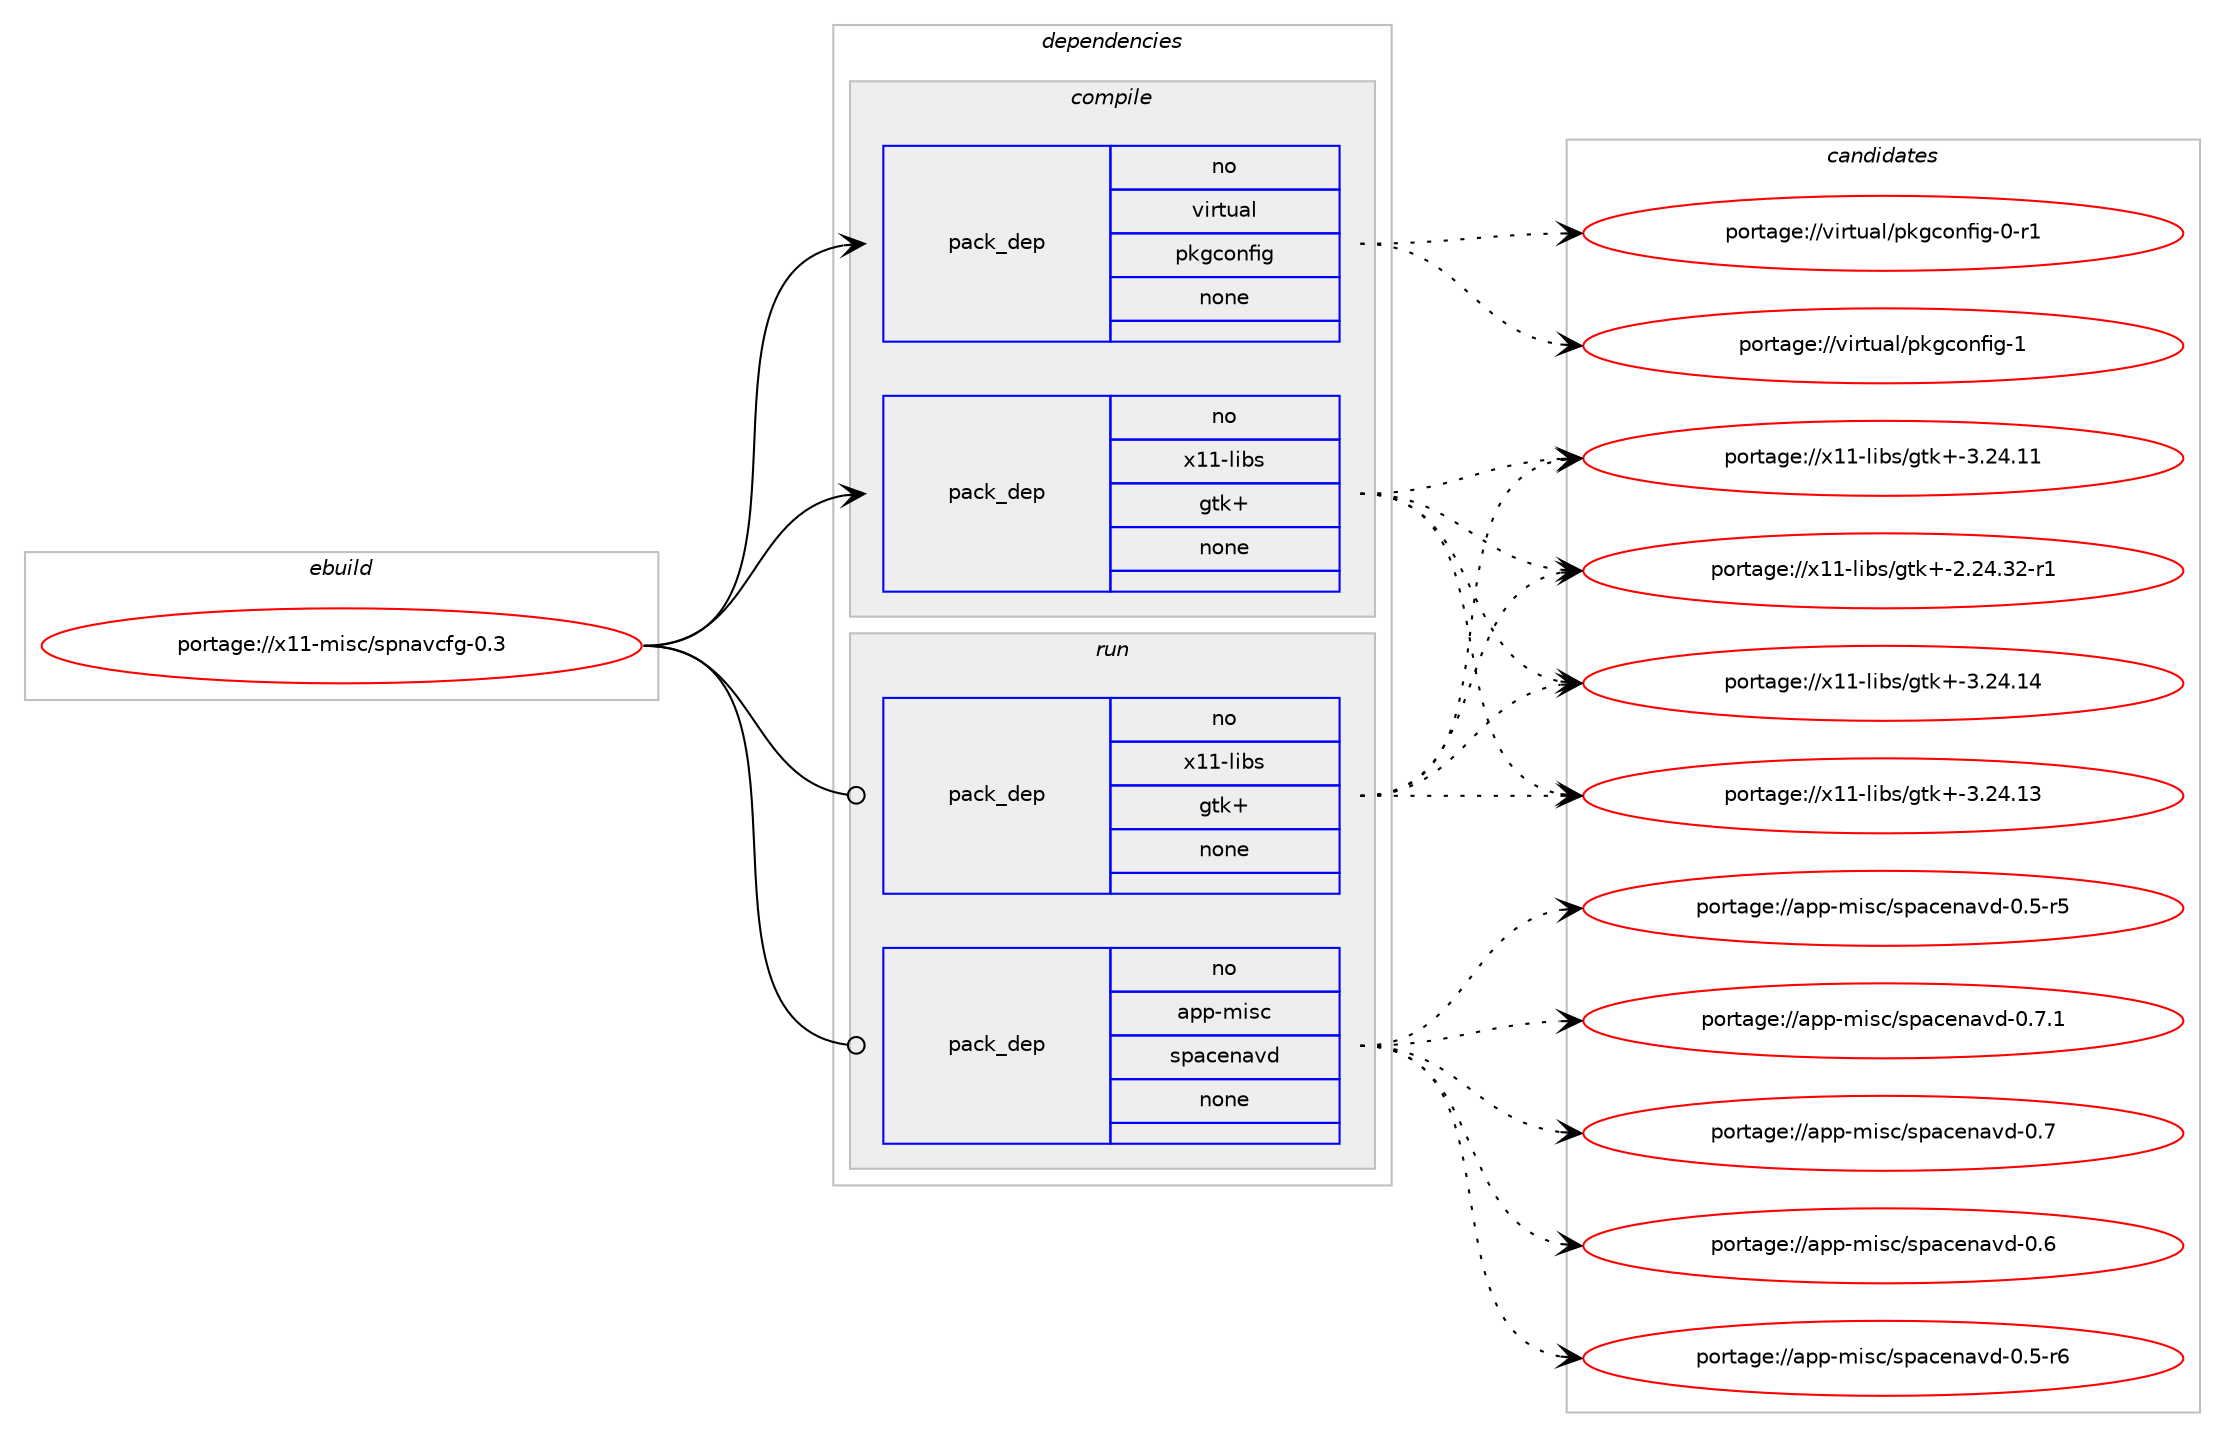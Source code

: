 digraph prolog {

# *************
# Graph options
# *************

newrank=true;
concentrate=true;
compound=true;
graph [rankdir=LR,fontname=Helvetica,fontsize=10,ranksep=1.5];#, ranksep=2.5, nodesep=0.2];
edge  [arrowhead=vee];
node  [fontname=Helvetica,fontsize=10];

# **********
# The ebuild
# **********

subgraph cluster_leftcol {
color=gray;
rank=same;
label=<<i>ebuild</i>>;
id [label="portage://x11-misc/spnavcfg-0.3", color=red, width=4, href="../x11-misc/spnavcfg-0.3.svg"];
}

# ****************
# The dependencies
# ****************

subgraph cluster_midcol {
color=gray;
label=<<i>dependencies</i>>;
subgraph cluster_compile {
fillcolor="#eeeeee";
style=filled;
label=<<i>compile</i>>;
subgraph pack9887 {
dependency11684 [label=<<TABLE BORDER="0" CELLBORDER="1" CELLSPACING="0" CELLPADDING="4" WIDTH="220"><TR><TD ROWSPAN="6" CELLPADDING="30">pack_dep</TD></TR><TR><TD WIDTH="110">no</TD></TR><TR><TD>virtual</TD></TR><TR><TD>pkgconfig</TD></TR><TR><TD>none</TD></TR><TR><TD></TD></TR></TABLE>>, shape=none, color=blue];
}
id:e -> dependency11684:w [weight=20,style="solid",arrowhead="vee"];
subgraph pack9888 {
dependency11685 [label=<<TABLE BORDER="0" CELLBORDER="1" CELLSPACING="0" CELLPADDING="4" WIDTH="220"><TR><TD ROWSPAN="6" CELLPADDING="30">pack_dep</TD></TR><TR><TD WIDTH="110">no</TD></TR><TR><TD>x11-libs</TD></TR><TR><TD>gtk+</TD></TR><TR><TD>none</TD></TR><TR><TD></TD></TR></TABLE>>, shape=none, color=blue];
}
id:e -> dependency11685:w [weight=20,style="solid",arrowhead="vee"];
}
subgraph cluster_compileandrun {
fillcolor="#eeeeee";
style=filled;
label=<<i>compile and run</i>>;
}
subgraph cluster_run {
fillcolor="#eeeeee";
style=filled;
label=<<i>run</i>>;
subgraph pack9889 {
dependency11686 [label=<<TABLE BORDER="0" CELLBORDER="1" CELLSPACING="0" CELLPADDING="4" WIDTH="220"><TR><TD ROWSPAN="6" CELLPADDING="30">pack_dep</TD></TR><TR><TD WIDTH="110">no</TD></TR><TR><TD>app-misc</TD></TR><TR><TD>spacenavd</TD></TR><TR><TD>none</TD></TR><TR><TD></TD></TR></TABLE>>, shape=none, color=blue];
}
id:e -> dependency11686:w [weight=20,style="solid",arrowhead="odot"];
subgraph pack9890 {
dependency11687 [label=<<TABLE BORDER="0" CELLBORDER="1" CELLSPACING="0" CELLPADDING="4" WIDTH="220"><TR><TD ROWSPAN="6" CELLPADDING="30">pack_dep</TD></TR><TR><TD WIDTH="110">no</TD></TR><TR><TD>x11-libs</TD></TR><TR><TD>gtk+</TD></TR><TR><TD>none</TD></TR><TR><TD></TD></TR></TABLE>>, shape=none, color=blue];
}
id:e -> dependency11687:w [weight=20,style="solid",arrowhead="odot"];
}
}

# **************
# The candidates
# **************

subgraph cluster_choices {
rank=same;
color=gray;
label=<<i>candidates</i>>;

subgraph choice9887 {
color=black;
nodesep=1;
choice1181051141161179710847112107103991111101021051034549 [label="portage://virtual/pkgconfig-1", color=red, width=4,href="../virtual/pkgconfig-1.svg"];
choice11810511411611797108471121071039911111010210510345484511449 [label="portage://virtual/pkgconfig-0-r1", color=red, width=4,href="../virtual/pkgconfig-0-r1.svg"];
dependency11684:e -> choice1181051141161179710847112107103991111101021051034549:w [style=dotted,weight="100"];
dependency11684:e -> choice11810511411611797108471121071039911111010210510345484511449:w [style=dotted,weight="100"];
}
subgraph choice9888 {
color=black;
nodesep=1;
choice1204949451081059811547103116107434551465052464952 [label="portage://x11-libs/gtk+-3.24.14", color=red, width=4,href="../x11-libs/gtk+-3.24.14.svg"];
choice1204949451081059811547103116107434551465052464951 [label="portage://x11-libs/gtk+-3.24.13", color=red, width=4,href="../x11-libs/gtk+-3.24.13.svg"];
choice1204949451081059811547103116107434551465052464949 [label="portage://x11-libs/gtk+-3.24.11", color=red, width=4,href="../x11-libs/gtk+-3.24.11.svg"];
choice12049494510810598115471031161074345504650524651504511449 [label="portage://x11-libs/gtk+-2.24.32-r1", color=red, width=4,href="../x11-libs/gtk+-2.24.32-r1.svg"];
dependency11685:e -> choice1204949451081059811547103116107434551465052464952:w [style=dotted,weight="100"];
dependency11685:e -> choice1204949451081059811547103116107434551465052464951:w [style=dotted,weight="100"];
dependency11685:e -> choice1204949451081059811547103116107434551465052464949:w [style=dotted,weight="100"];
dependency11685:e -> choice12049494510810598115471031161074345504650524651504511449:w [style=dotted,weight="100"];
}
subgraph choice9889 {
color=black;
nodesep=1;
choice97112112451091051159947115112979910111097118100454846554649 [label="portage://app-misc/spacenavd-0.7.1", color=red, width=4,href="../app-misc/spacenavd-0.7.1.svg"];
choice9711211245109105115994711511297991011109711810045484655 [label="portage://app-misc/spacenavd-0.7", color=red, width=4,href="../app-misc/spacenavd-0.7.svg"];
choice9711211245109105115994711511297991011109711810045484654 [label="portage://app-misc/spacenavd-0.6", color=red, width=4,href="../app-misc/spacenavd-0.6.svg"];
choice97112112451091051159947115112979910111097118100454846534511454 [label="portage://app-misc/spacenavd-0.5-r6", color=red, width=4,href="../app-misc/spacenavd-0.5-r6.svg"];
choice97112112451091051159947115112979910111097118100454846534511453 [label="portage://app-misc/spacenavd-0.5-r5", color=red, width=4,href="../app-misc/spacenavd-0.5-r5.svg"];
dependency11686:e -> choice97112112451091051159947115112979910111097118100454846554649:w [style=dotted,weight="100"];
dependency11686:e -> choice9711211245109105115994711511297991011109711810045484655:w [style=dotted,weight="100"];
dependency11686:e -> choice9711211245109105115994711511297991011109711810045484654:w [style=dotted,weight="100"];
dependency11686:e -> choice97112112451091051159947115112979910111097118100454846534511454:w [style=dotted,weight="100"];
dependency11686:e -> choice97112112451091051159947115112979910111097118100454846534511453:w [style=dotted,weight="100"];
}
subgraph choice9890 {
color=black;
nodesep=1;
choice1204949451081059811547103116107434551465052464952 [label="portage://x11-libs/gtk+-3.24.14", color=red, width=4,href="../x11-libs/gtk+-3.24.14.svg"];
choice1204949451081059811547103116107434551465052464951 [label="portage://x11-libs/gtk+-3.24.13", color=red, width=4,href="../x11-libs/gtk+-3.24.13.svg"];
choice1204949451081059811547103116107434551465052464949 [label="portage://x11-libs/gtk+-3.24.11", color=red, width=4,href="../x11-libs/gtk+-3.24.11.svg"];
choice12049494510810598115471031161074345504650524651504511449 [label="portage://x11-libs/gtk+-2.24.32-r1", color=red, width=4,href="../x11-libs/gtk+-2.24.32-r1.svg"];
dependency11687:e -> choice1204949451081059811547103116107434551465052464952:w [style=dotted,weight="100"];
dependency11687:e -> choice1204949451081059811547103116107434551465052464951:w [style=dotted,weight="100"];
dependency11687:e -> choice1204949451081059811547103116107434551465052464949:w [style=dotted,weight="100"];
dependency11687:e -> choice12049494510810598115471031161074345504650524651504511449:w [style=dotted,weight="100"];
}
}

}
